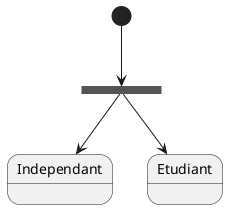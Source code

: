 {
  "sha1": "jbd9cd8ceaxovnl5u6g49r687axrm62",
  "insertion": {
    "when": "2024-06-03T18:59:31.691Z",
    "user": "plantuml@gmail.com"
  }
}
@startuml
'(*) --> ===B1===
[*] --> ===B1===
===B1=== --> Independant
===B1=== --> Etudiant
@enduml
